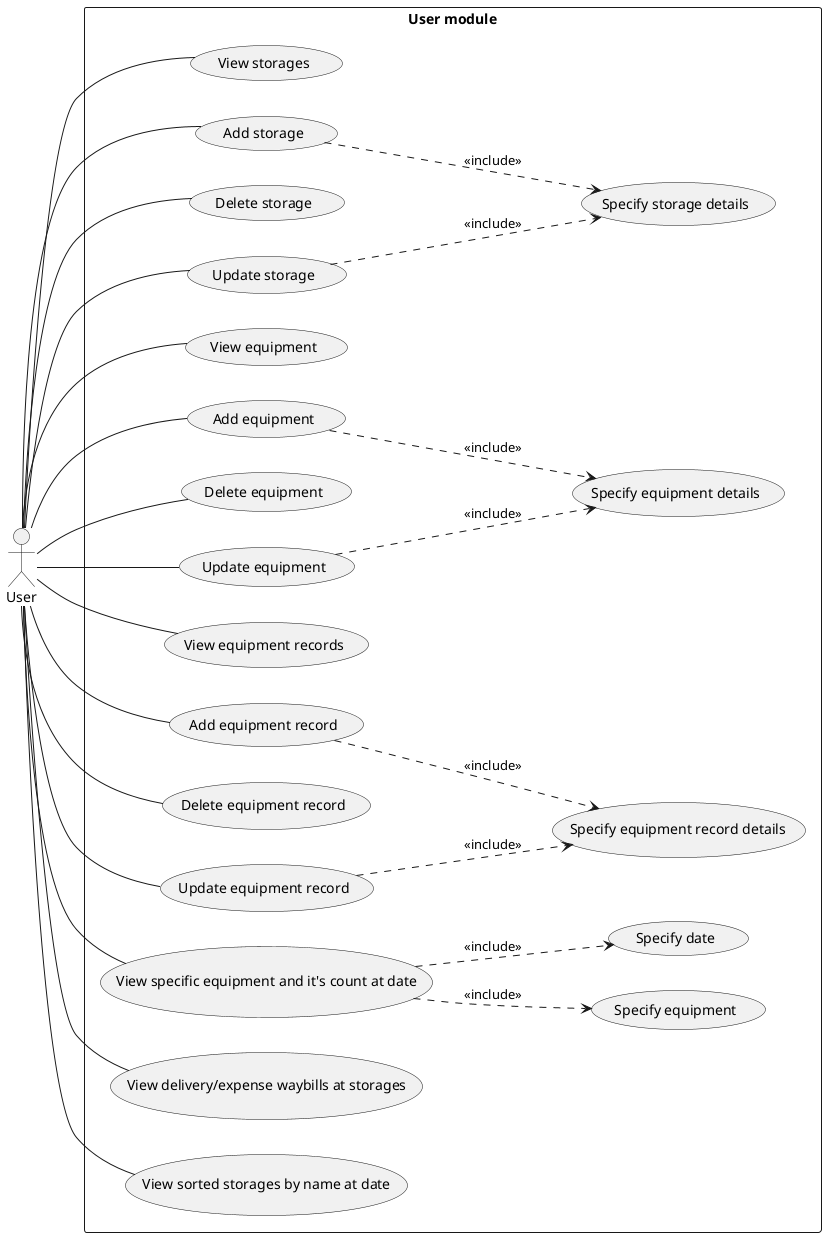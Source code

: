 @startuml
left to right direction
actor User as user

rectangle "User module"{
    usecase "View storages" as viewStorages
    usecase "Add storage" as addStorage
    usecase "Delete storage" as deleteStorage
    usecase "Update storage" as updateStorage
    usecase "Specify storage details" as storageDetails

    usecase "View equipment" as viewEquipment
    usecase "Add equipment" as addEquipment
    usecase "Delete equipment" as deleteEquipment
    usecase "Update equipment" as updateEquipment
    usecase "Specify equipment details" as equipmentDetails

    usecase "View equipment records" as viewEquipmentRecords
    usecase "Add equipment record" as addEquipmentRecords
    usecase "Delete equipment record" as deleteEquipmentRecords
    usecase "Update equipment record" as updateEquipmentRecords
    usecase "Specify equipment record details" as equipmentDetailsRecords
    
    usecase "View specific equipment and it's count at date" as cringe1
    usecase "Specify equipment" as g1
    usecase "Specify date" as g2
    usecase "View delivery/expense waybills at storages" as cringe2
    usecase "View sorted storages by name at date" as cringe3
}



user -- viewStorages
user -- addStorage
addStorage .-> storageDetails : <<include>>
user -- deleteStorage
user -- updateStorage 
updateStorage .-> storageDetails : <<include>>

user -- viewEquipment
user -- addEquipment
addEquipment .-> equipmentDetails : <<include>>
user -- deleteEquipment
user -- updateEquipment
updateEquipment .-> equipmentDetails : <<include>>

user -- viewEquipmentRecords
user -- addEquipmentRecords
addEquipmentRecords .-> equipmentDetailsRecords : <<include>>
user -- deleteEquipmentRecords
user -- updateEquipmentRecords
updateEquipmentRecords .-> equipmentDetailsRecords : <<include>>

user --cringe1
cringe1 .-> g1 : <<include>>
cringe1 .-> g2 : <<include>>
user --cringe2
user --cringe3
@enduml